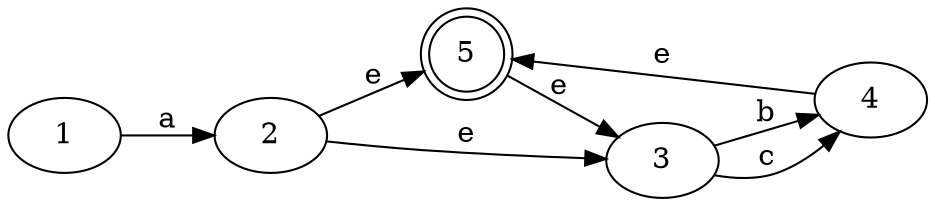 digraph 3 {
    rankdir = LR
    5[shape=doublecircle]
    1 -> 2[label="a"]
    2 -> 3[label="e"]

    3 -> 4[label="b"]
    3 -> 4[label="c"]

    4 -> 5[label="e"]
    2 -> 5[label="e"]

    5 -> 3[label="e"]
}